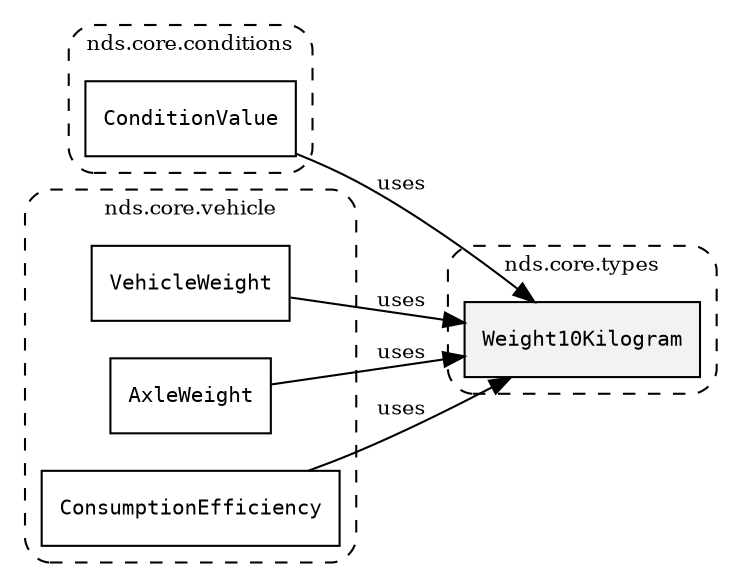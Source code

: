 /**
 * This dot file creates symbol collaboration diagram for Weight10Kilogram.
 */
digraph ZSERIO
{
    node [shape=box, fontsize=10];
    rankdir="LR";
    fontsize=10;
    tooltip="Weight10Kilogram collaboration diagram";

    subgraph "cluster_nds.core.types"
    {
        style="dashed, rounded";
        label="nds.core.types";
        tooltip="Package nds.core.types";
        href="../../../content/packages/nds.core.types.html#Package-nds-core-types";
        target="_parent";

        "Weight10Kilogram" [style="filled", fillcolor="#0000000D", target="_parent", label=<<font face="monospace"><table align="center" border="0" cellspacing="0" cellpadding="0"><tr><td href="../../../content/packages/nds.core.types.html#Subtype-Weight10Kilogram" title="Subtype defined in nds.core.types">Weight10Kilogram</td></tr></table></font>>];
    }

    subgraph "cluster_nds.core.conditions"
    {
        style="dashed, rounded";
        label="nds.core.conditions";
        tooltip="Package nds.core.conditions";
        href="../../../content/packages/nds.core.conditions.html#Package-nds-core-conditions";
        target="_parent";

        "ConditionValue" [target="_parent", label=<<font face="monospace"><table align="center" border="0" cellspacing="0" cellpadding="0"><tr><td href="../../../content/packages/nds.core.conditions.html#Choice-ConditionValue" title="Choice defined in nds.core.conditions">ConditionValue</td></tr></table></font>>];
    }

    subgraph "cluster_nds.core.vehicle"
    {
        style="dashed, rounded";
        label="nds.core.vehicle";
        tooltip="Package nds.core.vehicle";
        href="../../../content/packages/nds.core.vehicle.html#Package-nds-core-vehicle";
        target="_parent";

        "VehicleWeight" [target="_parent", label=<<font face="monospace"><table align="center" border="0" cellspacing="0" cellpadding="0"><tr><td href="../../../content/packages/nds.core.vehicle.html#Subtype-VehicleWeight" title="Subtype defined in nds.core.vehicle">VehicleWeight</td></tr></table></font>>];
        "AxleWeight" [target="_parent", label=<<font face="monospace"><table align="center" border="0" cellspacing="0" cellpadding="0"><tr><td href="../../../content/packages/nds.core.vehicle.html#Subtype-AxleWeight" title="Subtype defined in nds.core.vehicle">AxleWeight</td></tr></table></font>>];
        "ConsumptionEfficiency" [target="_parent", label=<<font face="monospace"><table align="center" border="0" cellspacing="0" cellpadding="0"><tr><td href="../../../content/packages/nds.core.vehicle.html#Structure-ConsumptionEfficiency" title="Structure defined in nds.core.vehicle">ConsumptionEfficiency</td></tr></table></font>>];
    }

    "ConditionValue" -> "Weight10Kilogram" [label="uses", fontsize=10];
    "VehicleWeight" -> "Weight10Kilogram" [label="uses", fontsize=10];
    "AxleWeight" -> "Weight10Kilogram" [label="uses", fontsize=10];
    "ConsumptionEfficiency" -> "Weight10Kilogram" [label="uses", fontsize=10];
}
